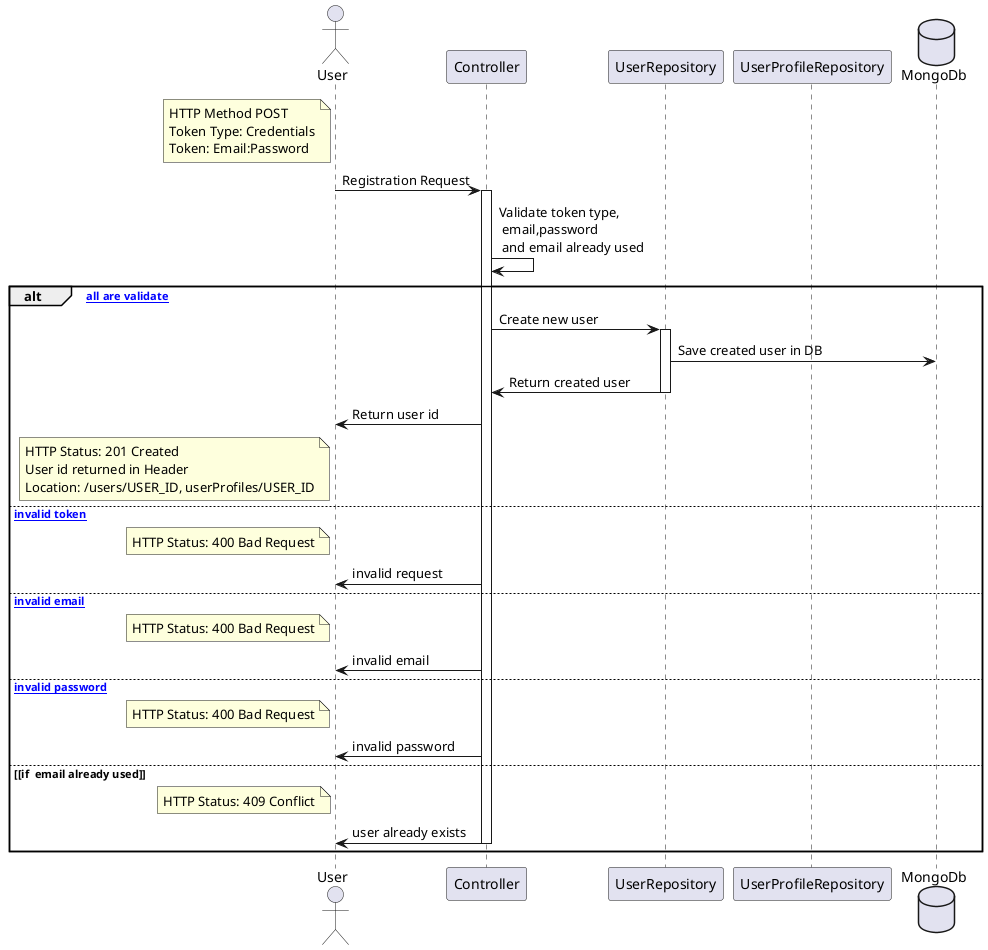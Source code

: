 @startuml
'https://plantuml.com/sequence-diagram

actor User
participant Controller
participant UserRepository
participant UserProfileRepository
database    MongoDb
note  left of User
HTTP Method POST
Token Type: Credentials
Token: Email:Password
end note
User  -> Controller ++: Registration Request
Controller ->Controller : Validate token type,\n email,password \n and email already used
alt [if all are validate]
Controller-> UserRepository++:  Create new user
UserRepository -> MongoDb : Save created user in DB
UserRepository -> Controller --: Return created user
Controller -> User : Return user id
note  left of User
HTTP Status: 201 Created
User id returned in Header
Location: /users/USER_ID, userProfiles/USER_ID
end note

else [if invalid token]
note  left of User
HTTP Status: 400 Bad Request
end note
Controller -> User : invalid request

else [if invalid email]
note  left of User
HTTP Status: 400 Bad Request
end note
Controller -> User : invalid email

else [if invalid password]
note  left of User
HTTP Status: 400 Bad Request
end note
Controller -> User : invalid password

else [if  email already used]
note  left of User
HTTP Status: 409 Conflict
end note
Controller -> User --: user already exists

end


@enduml